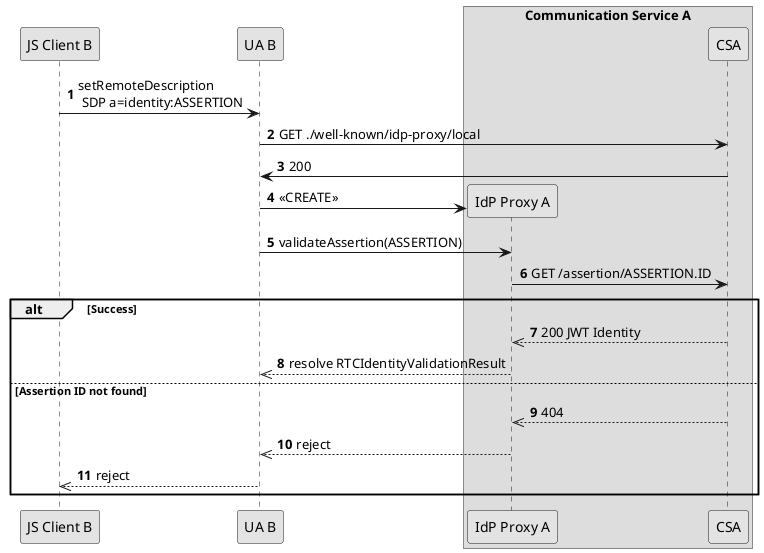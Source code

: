 @startuml

skinparam monochrome true
skinparam defaultFontStyle bold

autonumber
		participant "JS Client B" as js

		participant "UA B" as uaa
		
		box "Communication Service A"
        participant "IdP Proxy A" as idpa
        participant "CSA" as csa
		end box

js		 -> uaa			: setRemoteDescription \n SDP a=identity:ASSERTION
uaa		 -> csa			: GET ./well-known/idp-proxy/local
csa		 -> uaa			: 200
create idpa	
uaa		 -> idpa		: <<CREATE>>
uaa		 ->	idpa		: validateAssertion(ASSERTION)
idpa	 -> csa			: GET /assertion/ASSERTION.ID
alt Success
csa		 -->> idpa		: 200 JWT Identity
idpa	 -->> uaa		: resolve RTCIdentityValidationResult
else Assertion ID not found
csa		 -->> idpa		: 404
idpa	 -->> uaa		: reject
uaa		 -->> js		: reject 
end


@enduml